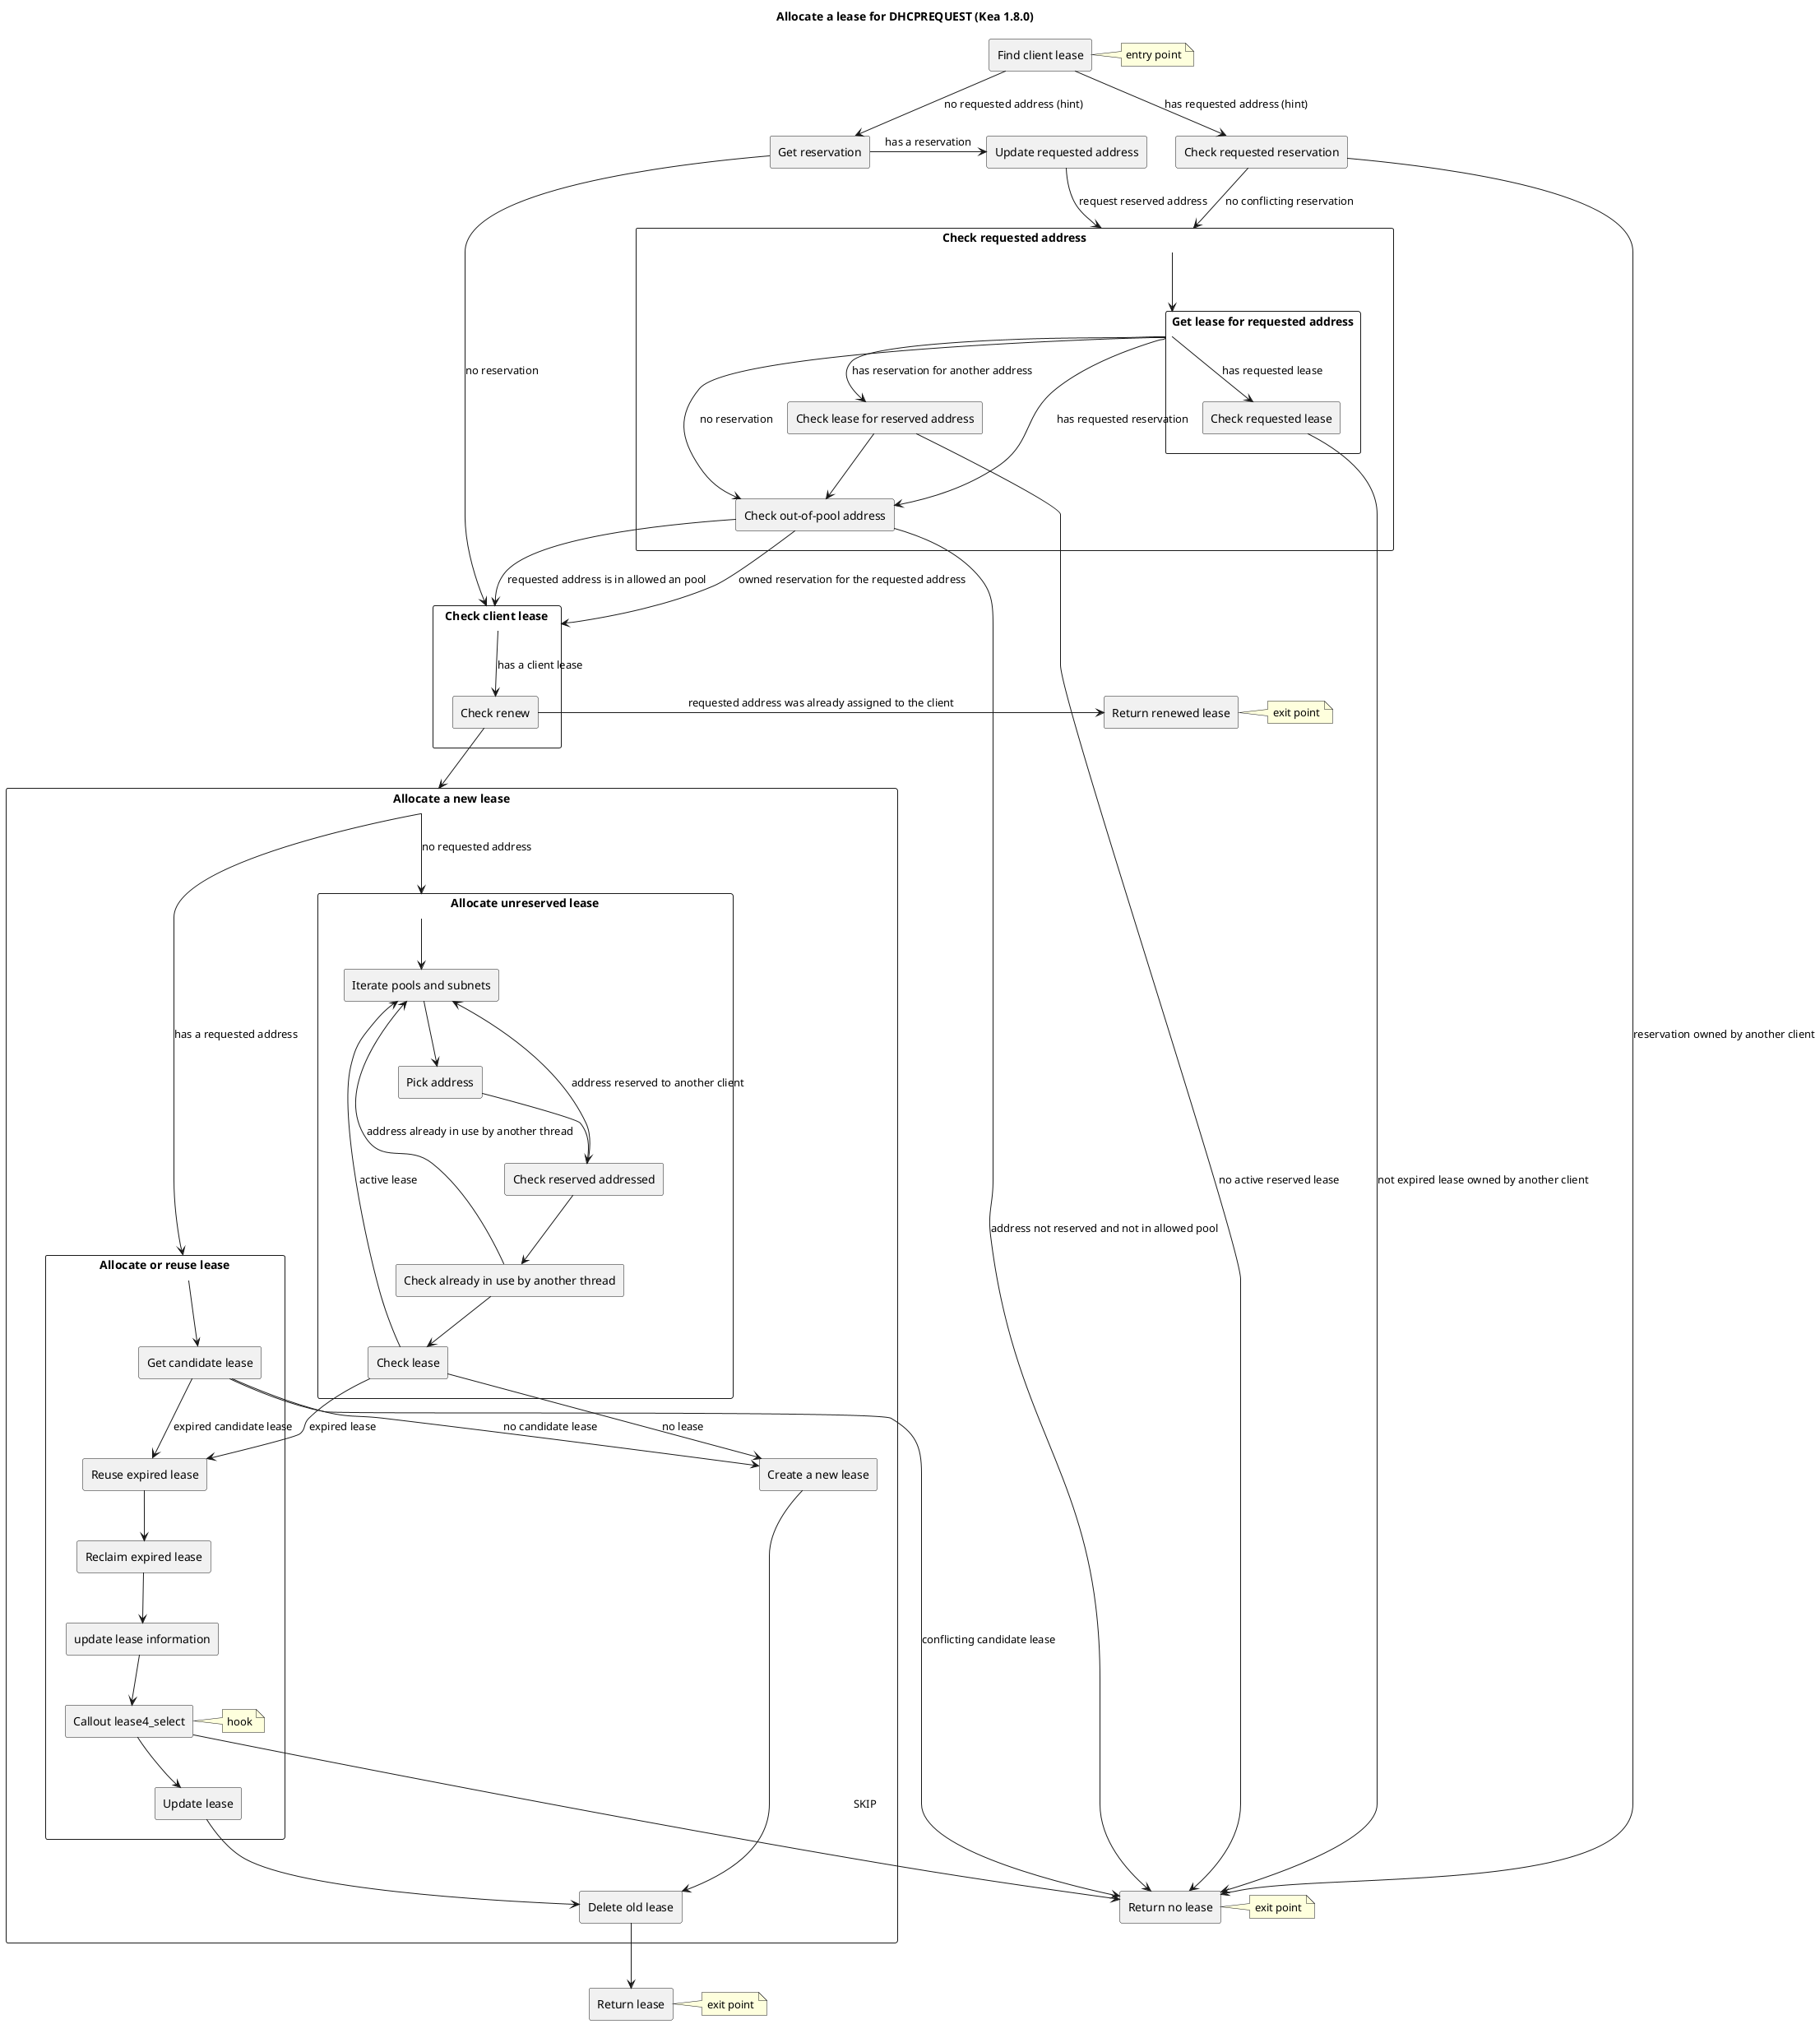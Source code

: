 @startuml

title Allocate a lease for DHCPREQUEST (Kea 1.8.0)

agent "Find client lease" as findClientLease
note right : entry point

agent "Check requested reservation" as addressReserved

agent "Get reservation" as hasAddressReservation

agent "Update requested address" as update_hint

rectangle "Check requested address" as check_hint {
 rectangle "Get lease for requested address" as get_existing {
  agent "Check requested lease" as existing
 }

 agent "Check lease for reserved address" as getReservedLease

 agent "Check out-of-pool address" as out_of_pool
}

rectangle "Check client lease" as check_done {
 agent "Check renew" as client_lease
}

rectangle "Allocate a new lease" as new_lease {
 together {
  rectangle "Allocate or reuse lease" as allocateOrReuseLease4 {
   agent "Get candidate lease" as candidate

   agent "Reuse expired lease" as reuseExpiredLease4

   agent "Reclaim expired lease" as reclaimExpiredLease

   agent "update lease information" as updateLease4Information

   agent "Callout lease4_select" as lease4_select
   note right : hook

   agent "Update lease" as updateLease4
  }

  rectangle "Allocate unreserved lease" as allocateUnreservedLease4 {
   agent "Iterate pools and subnets" as iterate

   agent "Pick address" as pick

   agent "Check reserved addressed" as pick_reserved

   agent "Check already in use by another thread" as mt_in_use

   agent "Check lease" as pick_lease
  }
 }

 agent "Create a new lease" as create

 agent "Delete old lease" as old_lease
}

agent "Return no lease" as no_lease
note right : exit point

agent "Return renewed lease" as renew
note right : exit point

agent "Return lease" as return
note right : exit point

findClientLease --> addressReserved : has requested address (hint)
findClientLease --> hasAddressReservation : no requested address (hint)
addressReserved --> check_hint : no conflicting reservation
addressReserved --> no_lease : reservation owned by another client
hasAddressReservation -> update_hint : has a reservation
update_hint --> check_hint : request reserved address
hasAddressReservation --> check_done : no reservation
check_hint --> get_existing
get_existing --> existing : has requested lease
existing ---> no_lease : not expired lease owned by another client
get_existing --> out_of_pool : no reservation
get_existing --> out_of_pool : has requested reservation
get_existing --> getReservedLease : has reservation for another address
getReservedLease ---> no_lease : no active reserved lease
getReservedLease --> out_of_pool
out_of_pool --> check_done : owned reservation for the requested address
out_of_pool --> check_done : requested address is in allowed an pool
out_of_pool --> no_lease : address not reserved and not in allowed pool
check_done --> client_lease : has a client lease
client_lease -> renew : requested address was already assigned to the client
client_lease --> new_lease
new_lease --> allocateOrReuseLease4 : has a requested address
new_lease --> allocateUnreservedLease4 : no requested address
allocateOrReuseLease4 --> candidate
candidate --> reuseExpiredLease4 : expired candidate lease
candidate --> no_lease : conflicting candidate lease
candidate --> create : no candidate lease
reuseExpiredLease4 --> reclaimExpiredLease
reclaimExpiredLease --> updateLease4Information
updateLease4Information --> lease4_select
lease4_select ---> no_lease : SKIP
lease4_select --> updateLease4
updateLease4 --> old_lease
allocateUnreservedLease4 --> iterate
iterate --> pick
pick --> pick_reserved
pick_reserved -up-> iterate : address reserved to another client
pick_reserved --> mt_in_use
mt_in_use -up-> iterate : address already in use by another thread
mt_in_use --> pick_lease
pick_lease -up-> iterate : active lease
pick_lease --> reuseExpiredLease4 : expired lease
pick_lease --> create : no lease
create --> old_lease
old_lease --> return

@enduml
